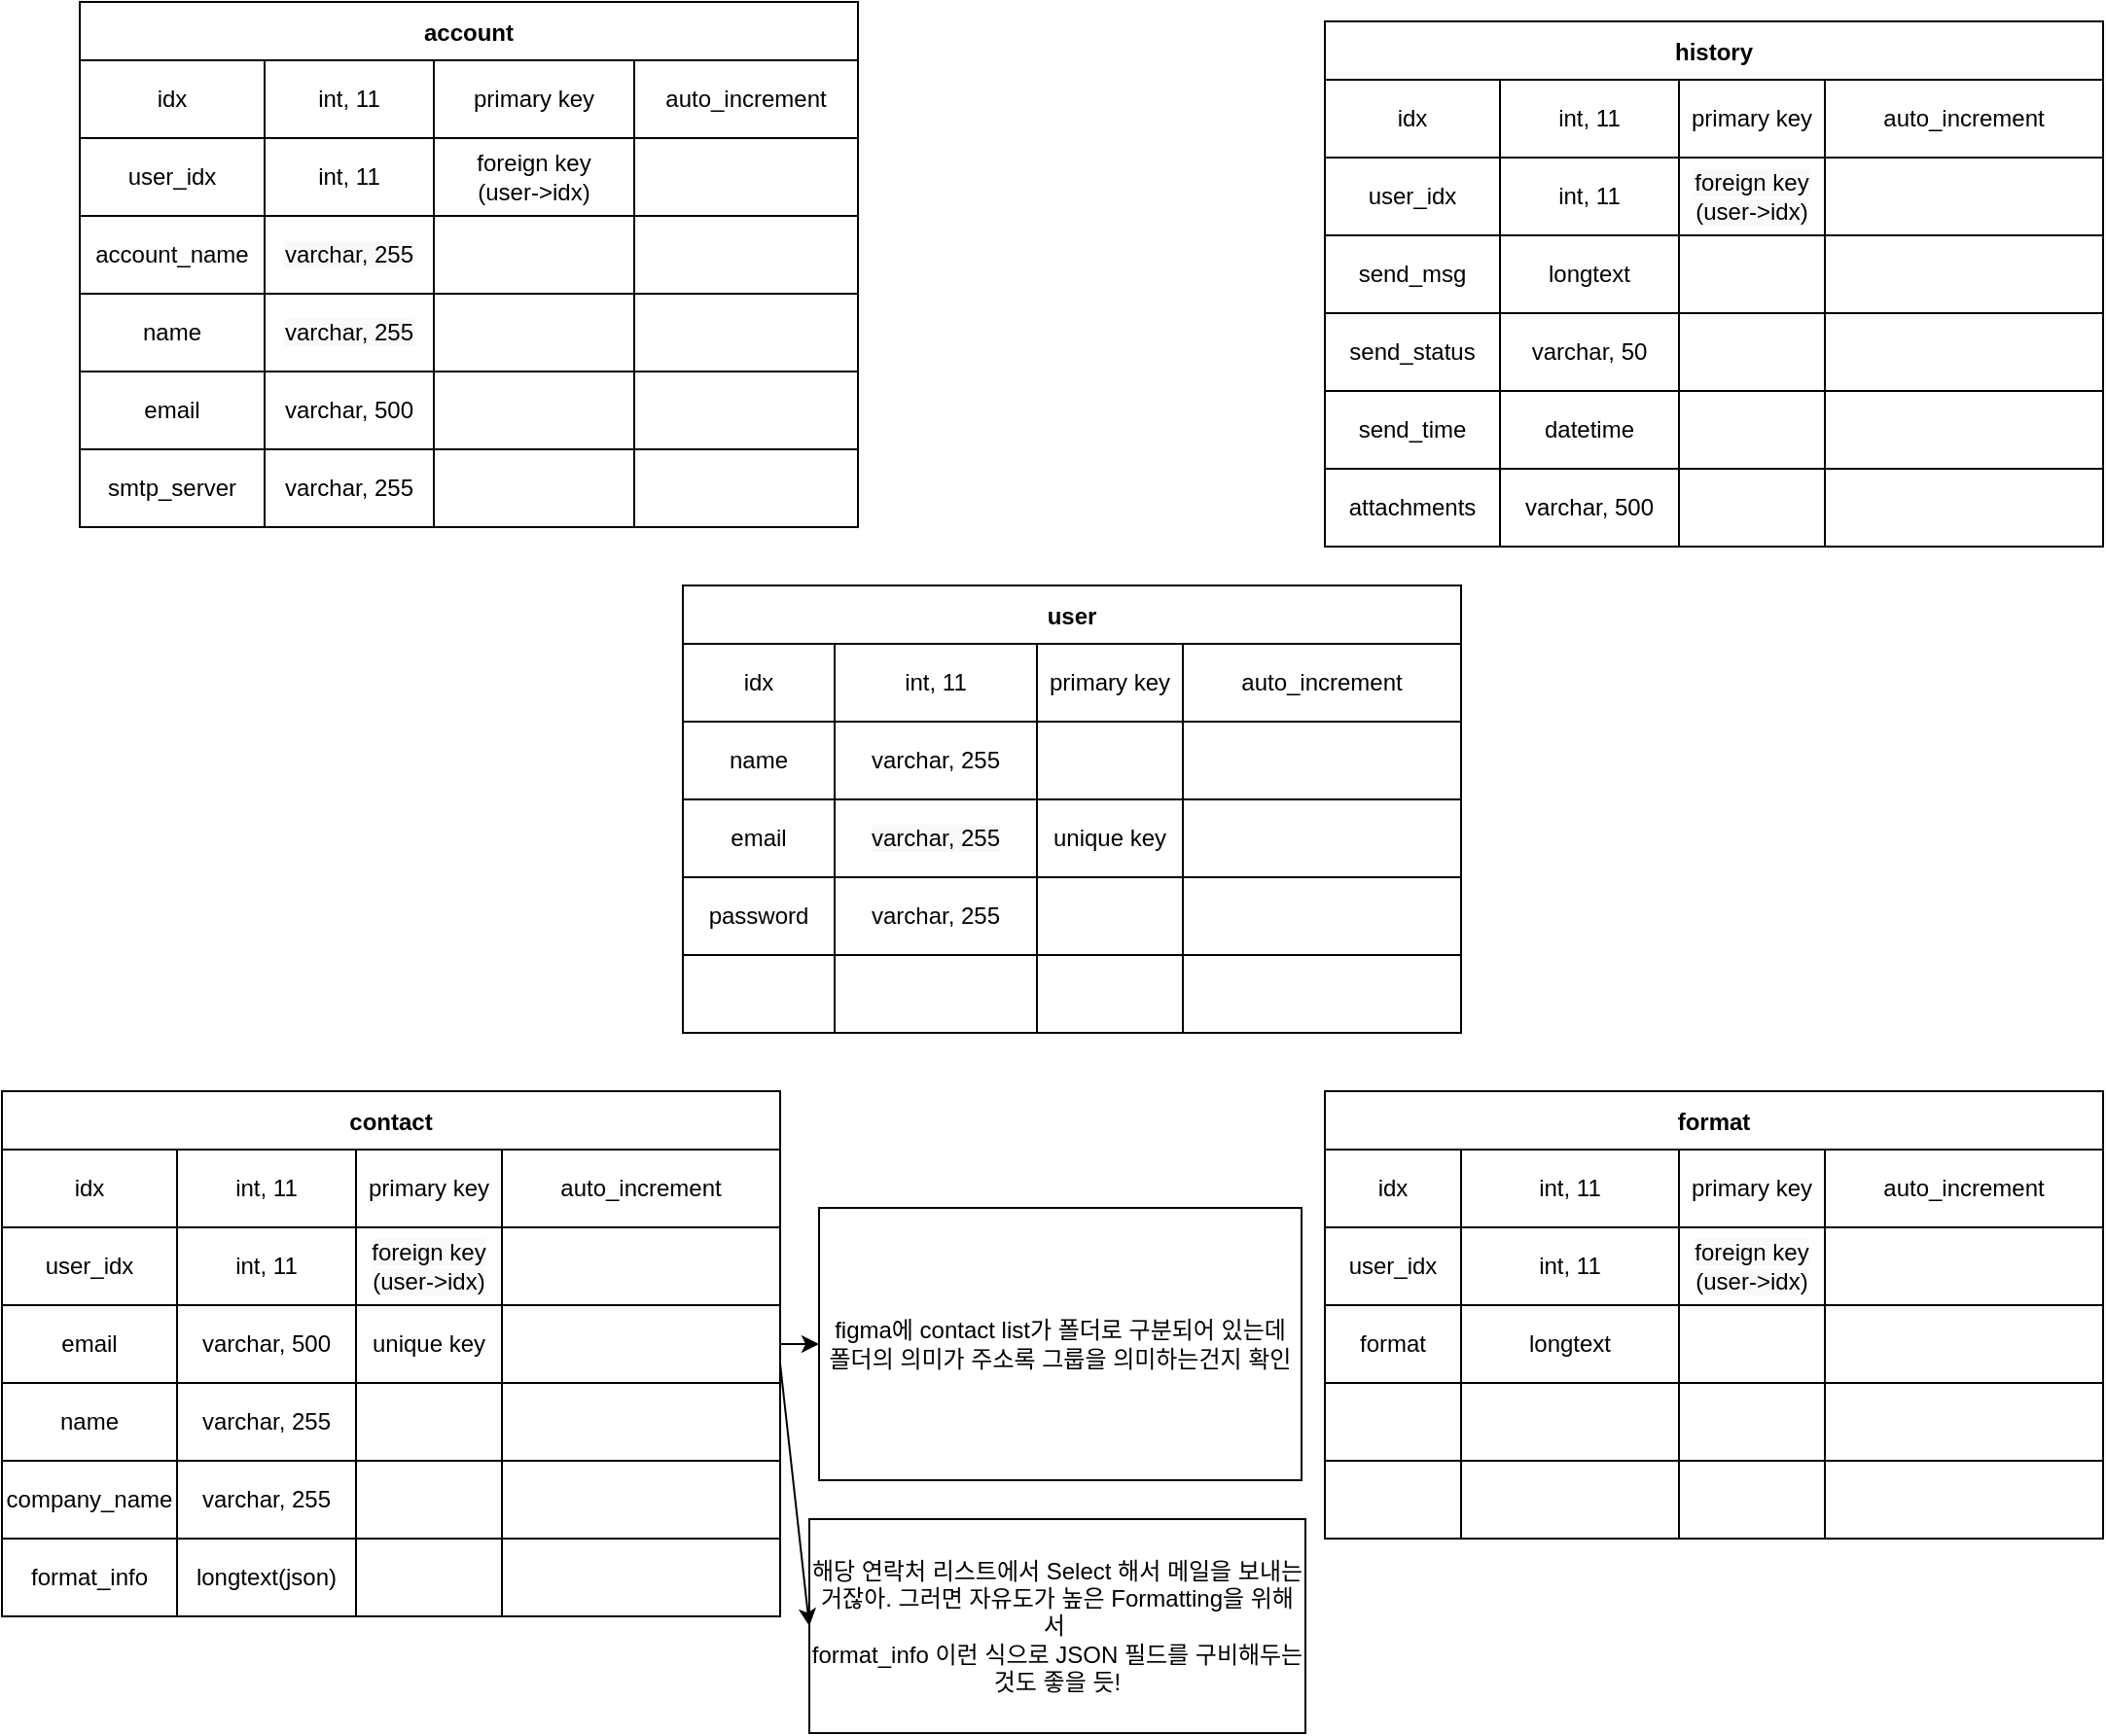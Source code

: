 <mxfile version="16.5.6" type="github">
  <diagram id="C5RBs43oDa-KdzZeNtuy" name="Page-1">
    <mxGraphModel dx="1426" dy="801" grid="1" gridSize="10" guides="1" tooltips="1" connect="1" arrows="1" fold="1" page="1" pageScale="1" pageWidth="1169" pageHeight="827" math="0" shadow="0">
      <root>
        <mxCell id="WIyWlLk6GJQsqaUBKTNV-0" />
        <mxCell id="WIyWlLk6GJQsqaUBKTNV-1" parent="WIyWlLk6GJQsqaUBKTNV-0" />
        <mxCell id="2FO-cbHF64QwQG2iVxsK-18" value="figma에 contact list가 폴더로 구분되어 있는데 &lt;br&gt;폴더의 의미가 주소록 그룹을 의미하는건지 확인" style="rounded=0;whiteSpace=wrap;html=1;" parent="WIyWlLk6GJQsqaUBKTNV-1" vertex="1">
          <mxGeometry x="470" y="630" width="248" height="140" as="geometry" />
        </mxCell>
        <mxCell id="2FO-cbHF64QwQG2iVxsK-30" value="user" style="shape=table;startSize=30;container=1;collapsible=0;childLayout=tableLayout;fontStyle=1;align=center;" parent="WIyWlLk6GJQsqaUBKTNV-1" vertex="1">
          <mxGeometry x="400" y="310" width="400" height="230" as="geometry" />
        </mxCell>
        <mxCell id="2FO-cbHF64QwQG2iVxsK-31" value="" style="shape=tableRow;horizontal=0;startSize=0;swimlaneHead=0;swimlaneBody=0;top=0;left=0;bottom=0;right=0;collapsible=0;dropTarget=0;fillColor=none;points=[[0,0.5],[1,0.5]];portConstraint=eastwest;" parent="2FO-cbHF64QwQG2iVxsK-30" vertex="1">
          <mxGeometry y="30" width="400" height="40" as="geometry" />
        </mxCell>
        <mxCell id="2FO-cbHF64QwQG2iVxsK-32" value="idx" style="shape=partialRectangle;html=1;whiteSpace=wrap;connectable=0;fillColor=none;top=0;left=0;bottom=0;right=0;overflow=hidden;" parent="2FO-cbHF64QwQG2iVxsK-31" vertex="1">
          <mxGeometry width="78" height="40" as="geometry">
            <mxRectangle width="78" height="40" as="alternateBounds" />
          </mxGeometry>
        </mxCell>
        <mxCell id="2FO-cbHF64QwQG2iVxsK-33" value="int, 11" style="shape=partialRectangle;html=1;whiteSpace=wrap;connectable=0;fillColor=none;top=0;left=0;bottom=0;right=0;overflow=hidden;" parent="2FO-cbHF64QwQG2iVxsK-31" vertex="1">
          <mxGeometry x="78" width="104" height="40" as="geometry">
            <mxRectangle width="104" height="40" as="alternateBounds" />
          </mxGeometry>
        </mxCell>
        <mxCell id="2FO-cbHF64QwQG2iVxsK-34" value="primary key" style="shape=partialRectangle;html=1;whiteSpace=wrap;connectable=0;fillColor=none;top=0;left=0;bottom=0;right=0;overflow=hidden;" parent="2FO-cbHF64QwQG2iVxsK-31" vertex="1">
          <mxGeometry x="182" width="75" height="40" as="geometry">
            <mxRectangle width="75" height="40" as="alternateBounds" />
          </mxGeometry>
        </mxCell>
        <mxCell id="2FO-cbHF64QwQG2iVxsK-80" value="auto_increment" style="shape=partialRectangle;html=1;whiteSpace=wrap;connectable=0;fillColor=none;top=0;left=0;bottom=0;right=0;overflow=hidden;" parent="2FO-cbHF64QwQG2iVxsK-31" vertex="1">
          <mxGeometry x="257" width="143" height="40" as="geometry">
            <mxRectangle width="143" height="40" as="alternateBounds" />
          </mxGeometry>
        </mxCell>
        <mxCell id="2FO-cbHF64QwQG2iVxsK-54" value="" style="shape=tableRow;horizontal=0;startSize=0;swimlaneHead=0;swimlaneBody=0;top=0;left=0;bottom=0;right=0;collapsible=0;dropTarget=0;fillColor=none;points=[[0,0.5],[1,0.5]];portConstraint=eastwest;" parent="2FO-cbHF64QwQG2iVxsK-30" vertex="1">
          <mxGeometry y="70" width="400" height="40" as="geometry" />
        </mxCell>
        <mxCell id="2FO-cbHF64QwQG2iVxsK-55" value="name" style="shape=partialRectangle;html=1;whiteSpace=wrap;connectable=0;fillColor=none;top=0;left=0;bottom=0;right=0;overflow=hidden;" parent="2FO-cbHF64QwQG2iVxsK-54" vertex="1">
          <mxGeometry width="78" height="40" as="geometry">
            <mxRectangle width="78" height="40" as="alternateBounds" />
          </mxGeometry>
        </mxCell>
        <mxCell id="2FO-cbHF64QwQG2iVxsK-56" value="varchar, 255" style="shape=partialRectangle;html=1;whiteSpace=wrap;connectable=0;fillColor=none;top=0;left=0;bottom=0;right=0;overflow=hidden;" parent="2FO-cbHF64QwQG2iVxsK-54" vertex="1">
          <mxGeometry x="78" width="104" height="40" as="geometry">
            <mxRectangle width="104" height="40" as="alternateBounds" />
          </mxGeometry>
        </mxCell>
        <mxCell id="2FO-cbHF64QwQG2iVxsK-57" value="" style="shape=partialRectangle;html=1;whiteSpace=wrap;connectable=0;fillColor=none;top=0;left=0;bottom=0;right=0;overflow=hidden;" parent="2FO-cbHF64QwQG2iVxsK-54" vertex="1">
          <mxGeometry x="182" width="75" height="40" as="geometry">
            <mxRectangle width="75" height="40" as="alternateBounds" />
          </mxGeometry>
        </mxCell>
        <mxCell id="2FO-cbHF64QwQG2iVxsK-81" style="shape=partialRectangle;html=1;whiteSpace=wrap;connectable=0;fillColor=none;top=0;left=0;bottom=0;right=0;overflow=hidden;" parent="2FO-cbHF64QwQG2iVxsK-54" vertex="1">
          <mxGeometry x="257" width="143" height="40" as="geometry">
            <mxRectangle width="143" height="40" as="alternateBounds" />
          </mxGeometry>
        </mxCell>
        <mxCell id="2FO-cbHF64QwQG2iVxsK-35" value="" style="shape=tableRow;horizontal=0;startSize=0;swimlaneHead=0;swimlaneBody=0;top=0;left=0;bottom=0;right=0;collapsible=0;dropTarget=0;fillColor=none;points=[[0,0.5],[1,0.5]];portConstraint=eastwest;" parent="2FO-cbHF64QwQG2iVxsK-30" vertex="1">
          <mxGeometry y="110" width="400" height="40" as="geometry" />
        </mxCell>
        <mxCell id="2FO-cbHF64QwQG2iVxsK-36" value="email" style="shape=partialRectangle;html=1;whiteSpace=wrap;connectable=0;fillColor=none;top=0;left=0;bottom=0;right=0;overflow=hidden;" parent="2FO-cbHF64QwQG2iVxsK-35" vertex="1">
          <mxGeometry width="78" height="40" as="geometry">
            <mxRectangle width="78" height="40" as="alternateBounds" />
          </mxGeometry>
        </mxCell>
        <mxCell id="2FO-cbHF64QwQG2iVxsK-37" value="&lt;meta charset=&quot;utf-8&quot;&gt;&lt;span style=&quot;color: rgb(0, 0, 0); font-family: helvetica; font-size: 12px; font-style: normal; font-weight: 400; letter-spacing: normal; text-align: center; text-indent: 0px; text-transform: none; word-spacing: 0px; background-color: rgb(248, 249, 250); display: inline; float: none;&quot;&gt;varchar, 255&lt;/span&gt;" style="shape=partialRectangle;html=1;whiteSpace=wrap;connectable=0;fillColor=none;top=0;left=0;bottom=0;right=0;overflow=hidden;" parent="2FO-cbHF64QwQG2iVxsK-35" vertex="1">
          <mxGeometry x="78" width="104" height="40" as="geometry">
            <mxRectangle width="104" height="40" as="alternateBounds" />
          </mxGeometry>
        </mxCell>
        <mxCell id="2FO-cbHF64QwQG2iVxsK-38" value="&lt;span&gt;unique key&lt;/span&gt;" style="shape=partialRectangle;html=1;whiteSpace=wrap;connectable=0;fillColor=none;top=0;left=0;bottom=0;right=0;overflow=hidden;" parent="2FO-cbHF64QwQG2iVxsK-35" vertex="1">
          <mxGeometry x="182" width="75" height="40" as="geometry">
            <mxRectangle width="75" height="40" as="alternateBounds" />
          </mxGeometry>
        </mxCell>
        <mxCell id="2FO-cbHF64QwQG2iVxsK-82" style="shape=partialRectangle;html=1;whiteSpace=wrap;connectable=0;fillColor=none;top=0;left=0;bottom=0;right=0;overflow=hidden;" parent="2FO-cbHF64QwQG2iVxsK-35" vertex="1">
          <mxGeometry x="257" width="143" height="40" as="geometry">
            <mxRectangle width="143" height="40" as="alternateBounds" />
          </mxGeometry>
        </mxCell>
        <mxCell id="2FO-cbHF64QwQG2iVxsK-39" value="" style="shape=tableRow;horizontal=0;startSize=0;swimlaneHead=0;swimlaneBody=0;top=0;left=0;bottom=0;right=0;collapsible=0;dropTarget=0;fillColor=none;points=[[0,0.5],[1,0.5]];portConstraint=eastwest;" parent="2FO-cbHF64QwQG2iVxsK-30" vertex="1">
          <mxGeometry y="150" width="400" height="40" as="geometry" />
        </mxCell>
        <mxCell id="2FO-cbHF64QwQG2iVxsK-40" value="password" style="shape=partialRectangle;html=1;whiteSpace=wrap;connectable=0;fillColor=none;top=0;left=0;bottom=0;right=0;overflow=hidden;" parent="2FO-cbHF64QwQG2iVxsK-39" vertex="1">
          <mxGeometry width="78" height="40" as="geometry">
            <mxRectangle width="78" height="40" as="alternateBounds" />
          </mxGeometry>
        </mxCell>
        <mxCell id="2FO-cbHF64QwQG2iVxsK-41" value="&lt;span style=&quot;font-family: &amp;#34;helvetica&amp;#34;&quot;&gt;varchar, 255&lt;/span&gt;" style="shape=partialRectangle;html=1;whiteSpace=wrap;connectable=0;fillColor=none;top=0;left=0;bottom=0;right=0;overflow=hidden;" parent="2FO-cbHF64QwQG2iVxsK-39" vertex="1">
          <mxGeometry x="78" width="104" height="40" as="geometry">
            <mxRectangle width="104" height="40" as="alternateBounds" />
          </mxGeometry>
        </mxCell>
        <mxCell id="2FO-cbHF64QwQG2iVxsK-42" value="" style="shape=partialRectangle;html=1;whiteSpace=wrap;connectable=0;fillColor=none;top=0;left=0;bottom=0;right=0;overflow=hidden;" parent="2FO-cbHF64QwQG2iVxsK-39" vertex="1">
          <mxGeometry x="182" width="75" height="40" as="geometry">
            <mxRectangle width="75" height="40" as="alternateBounds" />
          </mxGeometry>
        </mxCell>
        <mxCell id="2FO-cbHF64QwQG2iVxsK-83" style="shape=partialRectangle;html=1;whiteSpace=wrap;connectable=0;fillColor=none;top=0;left=0;bottom=0;right=0;overflow=hidden;" parent="2FO-cbHF64QwQG2iVxsK-39" vertex="1">
          <mxGeometry x="257" width="143" height="40" as="geometry">
            <mxRectangle width="143" height="40" as="alternateBounds" />
          </mxGeometry>
        </mxCell>
        <mxCell id="2FO-cbHF64QwQG2iVxsK-50" value="" style="shape=tableRow;horizontal=0;startSize=0;swimlaneHead=0;swimlaneBody=0;top=0;left=0;bottom=0;right=0;collapsible=0;dropTarget=0;fillColor=none;points=[[0,0.5],[1,0.5]];portConstraint=eastwest;" parent="2FO-cbHF64QwQG2iVxsK-30" vertex="1">
          <mxGeometry y="190" width="400" height="40" as="geometry" />
        </mxCell>
        <mxCell id="2FO-cbHF64QwQG2iVxsK-51" value="" style="shape=partialRectangle;html=1;whiteSpace=wrap;connectable=0;fillColor=none;top=0;left=0;bottom=0;right=0;overflow=hidden;" parent="2FO-cbHF64QwQG2iVxsK-50" vertex="1">
          <mxGeometry width="78" height="40" as="geometry">
            <mxRectangle width="78" height="40" as="alternateBounds" />
          </mxGeometry>
        </mxCell>
        <mxCell id="2FO-cbHF64QwQG2iVxsK-52" value="" style="shape=partialRectangle;html=1;whiteSpace=wrap;connectable=0;fillColor=none;top=0;left=0;bottom=0;right=0;overflow=hidden;" parent="2FO-cbHF64QwQG2iVxsK-50" vertex="1">
          <mxGeometry x="78" width="104" height="40" as="geometry">
            <mxRectangle width="104" height="40" as="alternateBounds" />
          </mxGeometry>
        </mxCell>
        <mxCell id="2FO-cbHF64QwQG2iVxsK-53" value="" style="shape=partialRectangle;html=1;whiteSpace=wrap;connectable=0;fillColor=none;top=0;left=0;bottom=0;right=0;overflow=hidden;" parent="2FO-cbHF64QwQG2iVxsK-50" vertex="1">
          <mxGeometry x="182" width="75" height="40" as="geometry">
            <mxRectangle width="75" height="40" as="alternateBounds" />
          </mxGeometry>
        </mxCell>
        <mxCell id="2FO-cbHF64QwQG2iVxsK-84" style="shape=partialRectangle;html=1;whiteSpace=wrap;connectable=0;fillColor=none;top=0;left=0;bottom=0;right=0;overflow=hidden;" parent="2FO-cbHF64QwQG2iVxsK-50" vertex="1">
          <mxGeometry x="257" width="143" height="40" as="geometry">
            <mxRectangle width="143" height="40" as="alternateBounds" />
          </mxGeometry>
        </mxCell>
        <mxCell id="2FO-cbHF64QwQG2iVxsK-88" value="account" style="shape=table;startSize=30;container=1;collapsible=0;childLayout=tableLayout;fontStyle=1;align=center;" parent="WIyWlLk6GJQsqaUBKTNV-1" vertex="1">
          <mxGeometry x="90" y="10" width="400" height="270" as="geometry" />
        </mxCell>
        <mxCell id="2FO-cbHF64QwQG2iVxsK-89" value="" style="shape=tableRow;horizontal=0;startSize=0;swimlaneHead=0;swimlaneBody=0;top=0;left=0;bottom=0;right=0;collapsible=0;dropTarget=0;fillColor=none;points=[[0,0.5],[1,0.5]];portConstraint=eastwest;" parent="2FO-cbHF64QwQG2iVxsK-88" vertex="1">
          <mxGeometry y="30" width="400" height="40" as="geometry" />
        </mxCell>
        <mxCell id="2FO-cbHF64QwQG2iVxsK-90" value="idx" style="shape=partialRectangle;html=1;whiteSpace=wrap;connectable=0;fillColor=none;top=0;left=0;bottom=0;right=0;overflow=hidden;" parent="2FO-cbHF64QwQG2iVxsK-89" vertex="1">
          <mxGeometry width="95" height="40" as="geometry">
            <mxRectangle width="95" height="40" as="alternateBounds" />
          </mxGeometry>
        </mxCell>
        <mxCell id="2FO-cbHF64QwQG2iVxsK-91" value="int, 11" style="shape=partialRectangle;html=1;whiteSpace=wrap;connectable=0;fillColor=none;top=0;left=0;bottom=0;right=0;overflow=hidden;" parent="2FO-cbHF64QwQG2iVxsK-89" vertex="1">
          <mxGeometry x="95" width="87" height="40" as="geometry">
            <mxRectangle width="87" height="40" as="alternateBounds" />
          </mxGeometry>
        </mxCell>
        <mxCell id="2FO-cbHF64QwQG2iVxsK-92" value="primary key" style="shape=partialRectangle;html=1;whiteSpace=wrap;connectable=0;fillColor=none;top=0;left=0;bottom=0;right=0;overflow=hidden;" parent="2FO-cbHF64QwQG2iVxsK-89" vertex="1">
          <mxGeometry x="182" width="103" height="40" as="geometry">
            <mxRectangle width="103" height="40" as="alternateBounds" />
          </mxGeometry>
        </mxCell>
        <mxCell id="2FO-cbHF64QwQG2iVxsK-93" value="auto_increment" style="shape=partialRectangle;html=1;whiteSpace=wrap;connectable=0;fillColor=none;top=0;left=0;bottom=0;right=0;overflow=hidden;" parent="2FO-cbHF64QwQG2iVxsK-89" vertex="1">
          <mxGeometry x="285" width="115" height="40" as="geometry">
            <mxRectangle width="115" height="40" as="alternateBounds" />
          </mxGeometry>
        </mxCell>
        <mxCell id="2FO-cbHF64QwQG2iVxsK-94" value="" style="shape=tableRow;horizontal=0;startSize=0;swimlaneHead=0;swimlaneBody=0;top=0;left=0;bottom=0;right=0;collapsible=0;dropTarget=0;fillColor=none;points=[[0,0.5],[1,0.5]];portConstraint=eastwest;" parent="2FO-cbHF64QwQG2iVxsK-88" vertex="1">
          <mxGeometry y="70" width="400" height="40" as="geometry" />
        </mxCell>
        <mxCell id="2FO-cbHF64QwQG2iVxsK-95" value="user_idx" style="shape=partialRectangle;html=1;whiteSpace=wrap;connectable=0;fillColor=none;top=0;left=0;bottom=0;right=0;overflow=hidden;" parent="2FO-cbHF64QwQG2iVxsK-94" vertex="1">
          <mxGeometry width="95" height="40" as="geometry">
            <mxRectangle width="95" height="40" as="alternateBounds" />
          </mxGeometry>
        </mxCell>
        <mxCell id="2FO-cbHF64QwQG2iVxsK-96" value="int, 11" style="shape=partialRectangle;html=1;whiteSpace=wrap;connectable=0;fillColor=none;top=0;left=0;bottom=0;right=0;overflow=hidden;" parent="2FO-cbHF64QwQG2iVxsK-94" vertex="1">
          <mxGeometry x="95" width="87" height="40" as="geometry">
            <mxRectangle width="87" height="40" as="alternateBounds" />
          </mxGeometry>
        </mxCell>
        <mxCell id="2FO-cbHF64QwQG2iVxsK-97" value="foreign key&lt;br&gt;(user-&amp;gt;idx)" style="shape=partialRectangle;html=1;whiteSpace=wrap;connectable=0;fillColor=none;top=0;left=0;bottom=0;right=0;overflow=hidden;" parent="2FO-cbHF64QwQG2iVxsK-94" vertex="1">
          <mxGeometry x="182" width="103" height="40" as="geometry">
            <mxRectangle width="103" height="40" as="alternateBounds" />
          </mxGeometry>
        </mxCell>
        <mxCell id="2FO-cbHF64QwQG2iVxsK-98" style="shape=partialRectangle;html=1;whiteSpace=wrap;connectable=0;fillColor=none;top=0;left=0;bottom=0;right=0;overflow=hidden;" parent="2FO-cbHF64QwQG2iVxsK-94" vertex="1">
          <mxGeometry x="285" width="115" height="40" as="geometry">
            <mxRectangle width="115" height="40" as="alternateBounds" />
          </mxGeometry>
        </mxCell>
        <mxCell id="2FO-cbHF64QwQG2iVxsK-99" value="" style="shape=tableRow;horizontal=0;startSize=0;swimlaneHead=0;swimlaneBody=0;top=0;left=0;bottom=0;right=0;collapsible=0;dropTarget=0;fillColor=none;points=[[0,0.5],[1,0.5]];portConstraint=eastwest;" parent="2FO-cbHF64QwQG2iVxsK-88" vertex="1">
          <mxGeometry y="110" width="400" height="40" as="geometry" />
        </mxCell>
        <mxCell id="2FO-cbHF64QwQG2iVxsK-100" value="account_name" style="shape=partialRectangle;html=1;whiteSpace=wrap;connectable=0;fillColor=none;top=0;left=0;bottom=0;right=0;overflow=hidden;" parent="2FO-cbHF64QwQG2iVxsK-99" vertex="1">
          <mxGeometry width="95" height="40" as="geometry">
            <mxRectangle width="95" height="40" as="alternateBounds" />
          </mxGeometry>
        </mxCell>
        <mxCell id="2FO-cbHF64QwQG2iVxsK-101" value="&lt;meta charset=&quot;utf-8&quot;&gt;&lt;span style=&quot;color: rgb(0, 0, 0); font-family: helvetica; font-size: 12px; font-style: normal; font-weight: 400; letter-spacing: normal; text-align: center; text-indent: 0px; text-transform: none; word-spacing: 0px; background-color: rgb(248, 249, 250); display: inline; float: none;&quot;&gt;varchar, 255&lt;/span&gt;" style="shape=partialRectangle;html=1;whiteSpace=wrap;connectable=0;fillColor=none;top=0;left=0;bottom=0;right=0;overflow=hidden;" parent="2FO-cbHF64QwQG2iVxsK-99" vertex="1">
          <mxGeometry x="95" width="87" height="40" as="geometry">
            <mxRectangle width="87" height="40" as="alternateBounds" />
          </mxGeometry>
        </mxCell>
        <mxCell id="2FO-cbHF64QwQG2iVxsK-102" value="" style="shape=partialRectangle;html=1;whiteSpace=wrap;connectable=0;fillColor=none;top=0;left=0;bottom=0;right=0;overflow=hidden;" parent="2FO-cbHF64QwQG2iVxsK-99" vertex="1">
          <mxGeometry x="182" width="103" height="40" as="geometry">
            <mxRectangle width="103" height="40" as="alternateBounds" />
          </mxGeometry>
        </mxCell>
        <mxCell id="2FO-cbHF64QwQG2iVxsK-103" style="shape=partialRectangle;html=1;whiteSpace=wrap;connectable=0;fillColor=none;top=0;left=0;bottom=0;right=0;overflow=hidden;" parent="2FO-cbHF64QwQG2iVxsK-99" vertex="1">
          <mxGeometry x="285" width="115" height="40" as="geometry">
            <mxRectangle width="115" height="40" as="alternateBounds" />
          </mxGeometry>
        </mxCell>
        <mxCell id="2FO-cbHF64QwQG2iVxsK-104" value="" style="shape=tableRow;horizontal=0;startSize=0;swimlaneHead=0;swimlaneBody=0;top=0;left=0;bottom=0;right=0;collapsible=0;dropTarget=0;fillColor=none;points=[[0,0.5],[1,0.5]];portConstraint=eastwest;" parent="2FO-cbHF64QwQG2iVxsK-88" vertex="1">
          <mxGeometry y="150" width="400" height="40" as="geometry" />
        </mxCell>
        <mxCell id="2FO-cbHF64QwQG2iVxsK-105" value="name" style="shape=partialRectangle;html=1;whiteSpace=wrap;connectable=0;fillColor=none;top=0;left=0;bottom=0;right=0;overflow=hidden;" parent="2FO-cbHF64QwQG2iVxsK-104" vertex="1">
          <mxGeometry width="95" height="40" as="geometry">
            <mxRectangle width="95" height="40" as="alternateBounds" />
          </mxGeometry>
        </mxCell>
        <mxCell id="2FO-cbHF64QwQG2iVxsK-106" value="&lt;meta charset=&quot;utf-8&quot;&gt;&lt;span style=&quot;color: rgb(0, 0, 0); font-family: helvetica; font-size: 12px; font-style: normal; font-weight: 400; letter-spacing: normal; text-align: center; text-indent: 0px; text-transform: none; word-spacing: 0px; background-color: rgb(248, 249, 250); display: inline; float: none;&quot;&gt;varchar, 255&lt;/span&gt;" style="shape=partialRectangle;html=1;whiteSpace=wrap;connectable=0;fillColor=none;top=0;left=0;bottom=0;right=0;overflow=hidden;" parent="2FO-cbHF64QwQG2iVxsK-104" vertex="1">
          <mxGeometry x="95" width="87" height="40" as="geometry">
            <mxRectangle width="87" height="40" as="alternateBounds" />
          </mxGeometry>
        </mxCell>
        <mxCell id="2FO-cbHF64QwQG2iVxsK-107" value="" style="shape=partialRectangle;html=1;whiteSpace=wrap;connectable=0;fillColor=none;top=0;left=0;bottom=0;right=0;overflow=hidden;" parent="2FO-cbHF64QwQG2iVxsK-104" vertex="1">
          <mxGeometry x="182" width="103" height="40" as="geometry">
            <mxRectangle width="103" height="40" as="alternateBounds" />
          </mxGeometry>
        </mxCell>
        <mxCell id="2FO-cbHF64QwQG2iVxsK-108" style="shape=partialRectangle;html=1;whiteSpace=wrap;connectable=0;fillColor=none;top=0;left=0;bottom=0;right=0;overflow=hidden;" parent="2FO-cbHF64QwQG2iVxsK-104" vertex="1">
          <mxGeometry x="285" width="115" height="40" as="geometry">
            <mxRectangle width="115" height="40" as="alternateBounds" />
          </mxGeometry>
        </mxCell>
        <mxCell id="2FO-cbHF64QwQG2iVxsK-109" value="" style="shape=tableRow;horizontal=0;startSize=0;swimlaneHead=0;swimlaneBody=0;top=0;left=0;bottom=0;right=0;collapsible=0;dropTarget=0;fillColor=none;points=[[0,0.5],[1,0.5]];portConstraint=eastwest;" parent="2FO-cbHF64QwQG2iVxsK-88" vertex="1">
          <mxGeometry y="190" width="400" height="40" as="geometry" />
        </mxCell>
        <mxCell id="2FO-cbHF64QwQG2iVxsK-110" value="email" style="shape=partialRectangle;html=1;whiteSpace=wrap;connectable=0;fillColor=none;top=0;left=0;bottom=0;right=0;overflow=hidden;" parent="2FO-cbHF64QwQG2iVxsK-109" vertex="1">
          <mxGeometry width="95" height="40" as="geometry">
            <mxRectangle width="95" height="40" as="alternateBounds" />
          </mxGeometry>
        </mxCell>
        <mxCell id="2FO-cbHF64QwQG2iVxsK-111" value="&lt;span style=&quot;font-family: &amp;#34;helvetica&amp;#34;&quot;&gt;varchar, 500&lt;/span&gt;" style="shape=partialRectangle;html=1;whiteSpace=wrap;connectable=0;fillColor=none;top=0;left=0;bottom=0;right=0;overflow=hidden;" parent="2FO-cbHF64QwQG2iVxsK-109" vertex="1">
          <mxGeometry x="95" width="87" height="40" as="geometry">
            <mxRectangle width="87" height="40" as="alternateBounds" />
          </mxGeometry>
        </mxCell>
        <mxCell id="2FO-cbHF64QwQG2iVxsK-112" value="" style="shape=partialRectangle;html=1;whiteSpace=wrap;connectable=0;fillColor=none;top=0;left=0;bottom=0;right=0;overflow=hidden;" parent="2FO-cbHF64QwQG2iVxsK-109" vertex="1">
          <mxGeometry x="182" width="103" height="40" as="geometry">
            <mxRectangle width="103" height="40" as="alternateBounds" />
          </mxGeometry>
        </mxCell>
        <mxCell id="2FO-cbHF64QwQG2iVxsK-113" style="shape=partialRectangle;html=1;whiteSpace=wrap;connectable=0;fillColor=none;top=0;left=0;bottom=0;right=0;overflow=hidden;" parent="2FO-cbHF64QwQG2iVxsK-109" vertex="1">
          <mxGeometry x="285" width="115" height="40" as="geometry">
            <mxRectangle width="115" height="40" as="alternateBounds" />
          </mxGeometry>
        </mxCell>
        <mxCell id="2FO-cbHF64QwQG2iVxsK-115" value="" style="shape=tableRow;horizontal=0;startSize=0;swimlaneHead=0;swimlaneBody=0;top=0;left=0;bottom=0;right=0;collapsible=0;dropTarget=0;fillColor=none;points=[[0,0.5],[1,0.5]];portConstraint=eastwest;" parent="2FO-cbHF64QwQG2iVxsK-88" vertex="1">
          <mxGeometry y="230" width="400" height="40" as="geometry" />
        </mxCell>
        <mxCell id="2FO-cbHF64QwQG2iVxsK-116" value="smtp_server" style="shape=partialRectangle;html=1;whiteSpace=wrap;connectable=0;fillColor=none;top=0;left=0;bottom=0;right=0;overflow=hidden;" parent="2FO-cbHF64QwQG2iVxsK-115" vertex="1">
          <mxGeometry width="95" height="40" as="geometry">
            <mxRectangle width="95" height="40" as="alternateBounds" />
          </mxGeometry>
        </mxCell>
        <mxCell id="2FO-cbHF64QwQG2iVxsK-117" value="&lt;span style=&quot;font-family: &amp;#34;helvetica&amp;#34;&quot;&gt;varchar, 255&lt;/span&gt;" style="shape=partialRectangle;html=1;whiteSpace=wrap;connectable=0;fillColor=none;top=0;left=0;bottom=0;right=0;overflow=hidden;" parent="2FO-cbHF64QwQG2iVxsK-115" vertex="1">
          <mxGeometry x="95" width="87" height="40" as="geometry">
            <mxRectangle width="87" height="40" as="alternateBounds" />
          </mxGeometry>
        </mxCell>
        <mxCell id="2FO-cbHF64QwQG2iVxsK-118" value="" style="shape=partialRectangle;html=1;whiteSpace=wrap;connectable=0;fillColor=none;top=0;left=0;bottom=0;right=0;overflow=hidden;" parent="2FO-cbHF64QwQG2iVxsK-115" vertex="1">
          <mxGeometry x="182" width="103" height="40" as="geometry">
            <mxRectangle width="103" height="40" as="alternateBounds" />
          </mxGeometry>
        </mxCell>
        <mxCell id="2FO-cbHF64QwQG2iVxsK-119" style="shape=partialRectangle;html=1;whiteSpace=wrap;connectable=0;fillColor=none;top=0;left=0;bottom=0;right=0;overflow=hidden;" parent="2FO-cbHF64QwQG2iVxsK-115" vertex="1">
          <mxGeometry x="285" width="115" height="40" as="geometry">
            <mxRectangle width="115" height="40" as="alternateBounds" />
          </mxGeometry>
        </mxCell>
        <mxCell id="2FO-cbHF64QwQG2iVxsK-121" value="format" style="shape=table;startSize=30;container=1;collapsible=0;childLayout=tableLayout;fontStyle=1;align=center;" parent="WIyWlLk6GJQsqaUBKTNV-1" vertex="1">
          <mxGeometry x="730" y="570" width="400" height="230" as="geometry" />
        </mxCell>
        <mxCell id="2FO-cbHF64QwQG2iVxsK-122" value="" style="shape=tableRow;horizontal=0;startSize=0;swimlaneHead=0;swimlaneBody=0;top=0;left=0;bottom=0;right=0;collapsible=0;dropTarget=0;fillColor=none;points=[[0,0.5],[1,0.5]];portConstraint=eastwest;" parent="2FO-cbHF64QwQG2iVxsK-121" vertex="1">
          <mxGeometry y="30" width="400" height="40" as="geometry" />
        </mxCell>
        <mxCell id="2FO-cbHF64QwQG2iVxsK-123" value="idx" style="shape=partialRectangle;html=1;whiteSpace=wrap;connectable=0;fillColor=none;top=0;left=0;bottom=0;right=0;overflow=hidden;" parent="2FO-cbHF64QwQG2iVxsK-122" vertex="1">
          <mxGeometry width="70" height="40" as="geometry">
            <mxRectangle width="70" height="40" as="alternateBounds" />
          </mxGeometry>
        </mxCell>
        <mxCell id="2FO-cbHF64QwQG2iVxsK-124" value="int, 11" style="shape=partialRectangle;html=1;whiteSpace=wrap;connectable=0;fillColor=none;top=0;left=0;bottom=0;right=0;overflow=hidden;" parent="2FO-cbHF64QwQG2iVxsK-122" vertex="1">
          <mxGeometry x="70" width="112" height="40" as="geometry">
            <mxRectangle width="112" height="40" as="alternateBounds" />
          </mxGeometry>
        </mxCell>
        <mxCell id="2FO-cbHF64QwQG2iVxsK-125" value="primary key" style="shape=partialRectangle;html=1;whiteSpace=wrap;connectable=0;fillColor=none;top=0;left=0;bottom=0;right=0;overflow=hidden;" parent="2FO-cbHF64QwQG2iVxsK-122" vertex="1">
          <mxGeometry x="182" width="75" height="40" as="geometry">
            <mxRectangle width="75" height="40" as="alternateBounds" />
          </mxGeometry>
        </mxCell>
        <mxCell id="2FO-cbHF64QwQG2iVxsK-126" value="auto_increment" style="shape=partialRectangle;html=1;whiteSpace=wrap;connectable=0;fillColor=none;top=0;left=0;bottom=0;right=0;overflow=hidden;" parent="2FO-cbHF64QwQG2iVxsK-122" vertex="1">
          <mxGeometry x="257" width="143" height="40" as="geometry">
            <mxRectangle width="143" height="40" as="alternateBounds" />
          </mxGeometry>
        </mxCell>
        <mxCell id="2FO-cbHF64QwQG2iVxsK-127" value="" style="shape=tableRow;horizontal=0;startSize=0;swimlaneHead=0;swimlaneBody=0;top=0;left=0;bottom=0;right=0;collapsible=0;dropTarget=0;fillColor=none;points=[[0,0.5],[1,0.5]];portConstraint=eastwest;" parent="2FO-cbHF64QwQG2iVxsK-121" vertex="1">
          <mxGeometry y="70" width="400" height="40" as="geometry" />
        </mxCell>
        <mxCell id="2FO-cbHF64QwQG2iVxsK-128" value="user_idx" style="shape=partialRectangle;html=1;whiteSpace=wrap;connectable=0;fillColor=none;top=0;left=0;bottom=0;right=0;overflow=hidden;" parent="2FO-cbHF64QwQG2iVxsK-127" vertex="1">
          <mxGeometry width="70" height="40" as="geometry">
            <mxRectangle width="70" height="40" as="alternateBounds" />
          </mxGeometry>
        </mxCell>
        <mxCell id="2FO-cbHF64QwQG2iVxsK-129" value="int, 11" style="shape=partialRectangle;html=1;whiteSpace=wrap;connectable=0;fillColor=none;top=0;left=0;bottom=0;right=0;overflow=hidden;" parent="2FO-cbHF64QwQG2iVxsK-127" vertex="1">
          <mxGeometry x="70" width="112" height="40" as="geometry">
            <mxRectangle width="112" height="40" as="alternateBounds" />
          </mxGeometry>
        </mxCell>
        <mxCell id="2FO-cbHF64QwQG2iVxsK-130" value="&lt;meta charset=&quot;utf-8&quot;&gt;&lt;span style=&quot;color: rgb(0, 0, 0); font-family: helvetica; font-size: 12px; font-style: normal; font-weight: 400; letter-spacing: normal; text-align: center; text-indent: 0px; text-transform: none; word-spacing: 0px; background-color: rgb(248, 249, 250); display: inline; float: none;&quot;&gt;foreign key&lt;/span&gt;&lt;br style=&quot;color: rgb(0, 0, 0); font-family: helvetica; font-size: 12px; font-style: normal; font-weight: 400; letter-spacing: normal; text-align: center; text-indent: 0px; text-transform: none; word-spacing: 0px; background-color: rgb(248, 249, 250);&quot;&gt;&lt;span style=&quot;color: rgb(0, 0, 0); font-family: helvetica; font-size: 12px; font-style: normal; font-weight: 400; letter-spacing: normal; text-align: center; text-indent: 0px; text-transform: none; word-spacing: 0px; background-color: rgb(248, 249, 250); display: inline; float: none;&quot;&gt;(user-&amp;gt;idx)&lt;/span&gt;" style="shape=partialRectangle;html=1;whiteSpace=wrap;connectable=0;fillColor=none;top=0;left=0;bottom=0;right=0;overflow=hidden;" parent="2FO-cbHF64QwQG2iVxsK-127" vertex="1">
          <mxGeometry x="182" width="75" height="40" as="geometry">
            <mxRectangle width="75" height="40" as="alternateBounds" />
          </mxGeometry>
        </mxCell>
        <mxCell id="2FO-cbHF64QwQG2iVxsK-131" style="shape=partialRectangle;html=1;whiteSpace=wrap;connectable=0;fillColor=none;top=0;left=0;bottom=0;right=0;overflow=hidden;" parent="2FO-cbHF64QwQG2iVxsK-127" vertex="1">
          <mxGeometry x="257" width="143" height="40" as="geometry">
            <mxRectangle width="143" height="40" as="alternateBounds" />
          </mxGeometry>
        </mxCell>
        <mxCell id="2FO-cbHF64QwQG2iVxsK-132" value="" style="shape=tableRow;horizontal=0;startSize=0;swimlaneHead=0;swimlaneBody=0;top=0;left=0;bottom=0;right=0;collapsible=0;dropTarget=0;fillColor=none;points=[[0,0.5],[1,0.5]];portConstraint=eastwest;" parent="2FO-cbHF64QwQG2iVxsK-121" vertex="1">
          <mxGeometry y="110" width="400" height="40" as="geometry" />
        </mxCell>
        <mxCell id="2FO-cbHF64QwQG2iVxsK-133" value="format" style="shape=partialRectangle;html=1;whiteSpace=wrap;connectable=0;fillColor=none;top=0;left=0;bottom=0;right=0;overflow=hidden;" parent="2FO-cbHF64QwQG2iVxsK-132" vertex="1">
          <mxGeometry width="70" height="40" as="geometry">
            <mxRectangle width="70" height="40" as="alternateBounds" />
          </mxGeometry>
        </mxCell>
        <mxCell id="2FO-cbHF64QwQG2iVxsK-134" value="longtext" style="shape=partialRectangle;html=1;whiteSpace=wrap;connectable=0;fillColor=none;top=0;left=0;bottom=0;right=0;overflow=hidden;" parent="2FO-cbHF64QwQG2iVxsK-132" vertex="1">
          <mxGeometry x="70" width="112" height="40" as="geometry">
            <mxRectangle width="112" height="40" as="alternateBounds" />
          </mxGeometry>
        </mxCell>
        <mxCell id="2FO-cbHF64QwQG2iVxsK-135" value="" style="shape=partialRectangle;html=1;whiteSpace=wrap;connectable=0;fillColor=none;top=0;left=0;bottom=0;right=0;overflow=hidden;" parent="2FO-cbHF64QwQG2iVxsK-132" vertex="1">
          <mxGeometry x="182" width="75" height="40" as="geometry">
            <mxRectangle width="75" height="40" as="alternateBounds" />
          </mxGeometry>
        </mxCell>
        <mxCell id="2FO-cbHF64QwQG2iVxsK-136" style="shape=partialRectangle;html=1;whiteSpace=wrap;connectable=0;fillColor=none;top=0;left=0;bottom=0;right=0;overflow=hidden;" parent="2FO-cbHF64QwQG2iVxsK-132" vertex="1">
          <mxGeometry x="257" width="143" height="40" as="geometry">
            <mxRectangle width="143" height="40" as="alternateBounds" />
          </mxGeometry>
        </mxCell>
        <mxCell id="2FO-cbHF64QwQG2iVxsK-137" value="" style="shape=tableRow;horizontal=0;startSize=0;swimlaneHead=0;swimlaneBody=0;top=0;left=0;bottom=0;right=0;collapsible=0;dropTarget=0;fillColor=none;points=[[0,0.5],[1,0.5]];portConstraint=eastwest;" parent="2FO-cbHF64QwQG2iVxsK-121" vertex="1">
          <mxGeometry y="150" width="400" height="40" as="geometry" />
        </mxCell>
        <mxCell id="2FO-cbHF64QwQG2iVxsK-138" value="" style="shape=partialRectangle;html=1;whiteSpace=wrap;connectable=0;fillColor=none;top=0;left=0;bottom=0;right=0;overflow=hidden;" parent="2FO-cbHF64QwQG2iVxsK-137" vertex="1">
          <mxGeometry width="70" height="40" as="geometry">
            <mxRectangle width="70" height="40" as="alternateBounds" />
          </mxGeometry>
        </mxCell>
        <mxCell id="2FO-cbHF64QwQG2iVxsK-139" value="" style="shape=partialRectangle;html=1;whiteSpace=wrap;connectable=0;fillColor=none;top=0;left=0;bottom=0;right=0;overflow=hidden;" parent="2FO-cbHF64QwQG2iVxsK-137" vertex="1">
          <mxGeometry x="70" width="112" height="40" as="geometry">
            <mxRectangle width="112" height="40" as="alternateBounds" />
          </mxGeometry>
        </mxCell>
        <mxCell id="2FO-cbHF64QwQG2iVxsK-140" value="" style="shape=partialRectangle;html=1;whiteSpace=wrap;connectable=0;fillColor=none;top=0;left=0;bottom=0;right=0;overflow=hidden;" parent="2FO-cbHF64QwQG2iVxsK-137" vertex="1">
          <mxGeometry x="182" width="75" height="40" as="geometry">
            <mxRectangle width="75" height="40" as="alternateBounds" />
          </mxGeometry>
        </mxCell>
        <mxCell id="2FO-cbHF64QwQG2iVxsK-141" style="shape=partialRectangle;html=1;whiteSpace=wrap;connectable=0;fillColor=none;top=0;left=0;bottom=0;right=0;overflow=hidden;" parent="2FO-cbHF64QwQG2iVxsK-137" vertex="1">
          <mxGeometry x="257" width="143" height="40" as="geometry">
            <mxRectangle width="143" height="40" as="alternateBounds" />
          </mxGeometry>
        </mxCell>
        <mxCell id="2FO-cbHF64QwQG2iVxsK-142" value="" style="shape=tableRow;horizontal=0;startSize=0;swimlaneHead=0;swimlaneBody=0;top=0;left=0;bottom=0;right=0;collapsible=0;dropTarget=0;fillColor=none;points=[[0,0.5],[1,0.5]];portConstraint=eastwest;" parent="2FO-cbHF64QwQG2iVxsK-121" vertex="1">
          <mxGeometry y="190" width="400" height="40" as="geometry" />
        </mxCell>
        <mxCell id="2FO-cbHF64QwQG2iVxsK-143" value="" style="shape=partialRectangle;html=1;whiteSpace=wrap;connectable=0;fillColor=none;top=0;left=0;bottom=0;right=0;overflow=hidden;" parent="2FO-cbHF64QwQG2iVxsK-142" vertex="1">
          <mxGeometry width="70" height="40" as="geometry">
            <mxRectangle width="70" height="40" as="alternateBounds" />
          </mxGeometry>
        </mxCell>
        <mxCell id="2FO-cbHF64QwQG2iVxsK-144" value="" style="shape=partialRectangle;html=1;whiteSpace=wrap;connectable=0;fillColor=none;top=0;left=0;bottom=0;right=0;overflow=hidden;" parent="2FO-cbHF64QwQG2iVxsK-142" vertex="1">
          <mxGeometry x="70" width="112" height="40" as="geometry">
            <mxRectangle width="112" height="40" as="alternateBounds" />
          </mxGeometry>
        </mxCell>
        <mxCell id="2FO-cbHF64QwQG2iVxsK-145" value="" style="shape=partialRectangle;html=1;whiteSpace=wrap;connectable=0;fillColor=none;top=0;left=0;bottom=0;right=0;overflow=hidden;" parent="2FO-cbHF64QwQG2iVxsK-142" vertex="1">
          <mxGeometry x="182" width="75" height="40" as="geometry">
            <mxRectangle width="75" height="40" as="alternateBounds" />
          </mxGeometry>
        </mxCell>
        <mxCell id="2FO-cbHF64QwQG2iVxsK-146" style="shape=partialRectangle;html=1;whiteSpace=wrap;connectable=0;fillColor=none;top=0;left=0;bottom=0;right=0;overflow=hidden;" parent="2FO-cbHF64QwQG2iVxsK-142" vertex="1">
          <mxGeometry x="257" width="143" height="40" as="geometry">
            <mxRectangle width="143" height="40" as="alternateBounds" />
          </mxGeometry>
        </mxCell>
        <mxCell id="2FO-cbHF64QwQG2iVxsK-151" value="history" style="shape=table;startSize=30;container=1;collapsible=0;childLayout=tableLayout;fontStyle=1;align=center;strokeWidth=1;fixedRows=0;" parent="WIyWlLk6GJQsqaUBKTNV-1" vertex="1">
          <mxGeometry x="730" y="20" width="400" height="270" as="geometry" />
        </mxCell>
        <mxCell id="2FO-cbHF64QwQG2iVxsK-152" value="" style="shape=tableRow;horizontal=0;startSize=0;swimlaneHead=0;swimlaneBody=0;top=0;left=0;bottom=0;right=0;collapsible=0;dropTarget=0;fillColor=none;points=[[0,0.5],[1,0.5]];portConstraint=eastwest;" parent="2FO-cbHF64QwQG2iVxsK-151" vertex="1">
          <mxGeometry y="30" width="400" height="40" as="geometry" />
        </mxCell>
        <mxCell id="2FO-cbHF64QwQG2iVxsK-153" value="idx" style="shape=partialRectangle;html=1;whiteSpace=wrap;connectable=0;fillColor=none;top=0;left=0;bottom=0;right=0;overflow=hidden;" parent="2FO-cbHF64QwQG2iVxsK-152" vertex="1">
          <mxGeometry width="90" height="40" as="geometry">
            <mxRectangle width="90" height="40" as="alternateBounds" />
          </mxGeometry>
        </mxCell>
        <mxCell id="2FO-cbHF64QwQG2iVxsK-154" value="int, 11" style="shape=partialRectangle;html=1;whiteSpace=wrap;connectable=0;fillColor=none;top=0;left=0;bottom=0;right=0;overflow=hidden;" parent="2FO-cbHF64QwQG2iVxsK-152" vertex="1">
          <mxGeometry x="90" width="92" height="40" as="geometry">
            <mxRectangle width="92" height="40" as="alternateBounds" />
          </mxGeometry>
        </mxCell>
        <mxCell id="2FO-cbHF64QwQG2iVxsK-155" value="primary key" style="shape=partialRectangle;html=1;whiteSpace=wrap;connectable=0;fillColor=none;top=0;left=0;bottom=0;right=0;overflow=hidden;" parent="2FO-cbHF64QwQG2iVxsK-152" vertex="1">
          <mxGeometry x="182" width="75" height="40" as="geometry">
            <mxRectangle width="75" height="40" as="alternateBounds" />
          </mxGeometry>
        </mxCell>
        <mxCell id="2FO-cbHF64QwQG2iVxsK-156" value="auto_increment" style="shape=partialRectangle;html=1;whiteSpace=wrap;connectable=0;fillColor=none;top=0;left=0;bottom=0;right=0;overflow=hidden;" parent="2FO-cbHF64QwQG2iVxsK-152" vertex="1">
          <mxGeometry x="257" width="143" height="40" as="geometry">
            <mxRectangle width="143" height="40" as="alternateBounds" />
          </mxGeometry>
        </mxCell>
        <mxCell id="2FO-cbHF64QwQG2iVxsK-157" value="" style="shape=tableRow;horizontal=0;startSize=0;swimlaneHead=0;swimlaneBody=0;top=0;left=0;bottom=0;right=0;collapsible=0;dropTarget=0;fillColor=none;points=[[0,0.5],[1,0.5]];portConstraint=eastwest;" parent="2FO-cbHF64QwQG2iVxsK-151" vertex="1">
          <mxGeometry y="70" width="400" height="40" as="geometry" />
        </mxCell>
        <mxCell id="2FO-cbHF64QwQG2iVxsK-158" value="user_idx" style="shape=partialRectangle;html=1;whiteSpace=wrap;connectable=0;fillColor=none;top=0;left=0;bottom=0;right=0;overflow=hidden;" parent="2FO-cbHF64QwQG2iVxsK-157" vertex="1">
          <mxGeometry width="90" height="40" as="geometry">
            <mxRectangle width="90" height="40" as="alternateBounds" />
          </mxGeometry>
        </mxCell>
        <mxCell id="2FO-cbHF64QwQG2iVxsK-159" value="int, 11" style="shape=partialRectangle;html=1;whiteSpace=wrap;connectable=0;fillColor=none;top=0;left=0;bottom=0;right=0;overflow=hidden;" parent="2FO-cbHF64QwQG2iVxsK-157" vertex="1">
          <mxGeometry x="90" width="92" height="40" as="geometry">
            <mxRectangle width="92" height="40" as="alternateBounds" />
          </mxGeometry>
        </mxCell>
        <mxCell id="2FO-cbHF64QwQG2iVxsK-160" value="&lt;meta charset=&quot;utf-8&quot;&gt;&lt;span style=&quot;color: rgb(0, 0, 0); font-family: helvetica; font-size: 12px; font-style: normal; font-weight: 400; letter-spacing: normal; text-align: center; text-indent: 0px; text-transform: none; word-spacing: 0px; background-color: rgb(248, 249, 250); display: inline; float: none;&quot;&gt;foreign key&lt;/span&gt;&lt;br style=&quot;color: rgb(0, 0, 0); font-family: helvetica; font-size: 12px; font-style: normal; font-weight: 400; letter-spacing: normal; text-align: center; text-indent: 0px; text-transform: none; word-spacing: 0px; background-color: rgb(248, 249, 250);&quot;&gt;&lt;span style=&quot;color: rgb(0, 0, 0); font-family: helvetica; font-size: 12px; font-style: normal; font-weight: 400; letter-spacing: normal; text-align: center; text-indent: 0px; text-transform: none; word-spacing: 0px; background-color: rgb(248, 249, 250); display: inline; float: none;&quot;&gt;(user-&amp;gt;idx)&lt;/span&gt;" style="shape=partialRectangle;html=1;whiteSpace=wrap;connectable=0;fillColor=none;top=0;left=0;bottom=0;right=0;overflow=hidden;" parent="2FO-cbHF64QwQG2iVxsK-157" vertex="1">
          <mxGeometry x="182" width="75" height="40" as="geometry">
            <mxRectangle width="75" height="40" as="alternateBounds" />
          </mxGeometry>
        </mxCell>
        <mxCell id="2FO-cbHF64QwQG2iVxsK-161" style="shape=partialRectangle;html=1;whiteSpace=wrap;connectable=0;fillColor=none;top=0;left=0;bottom=0;right=0;overflow=hidden;" parent="2FO-cbHF64QwQG2iVxsK-157" vertex="1">
          <mxGeometry x="257" width="143" height="40" as="geometry">
            <mxRectangle width="143" height="40" as="alternateBounds" />
          </mxGeometry>
        </mxCell>
        <mxCell id="2FO-cbHF64QwQG2iVxsK-162" value="" style="shape=tableRow;horizontal=0;startSize=0;swimlaneHead=0;swimlaneBody=0;top=0;left=0;bottom=0;right=0;collapsible=0;dropTarget=0;fillColor=none;points=[[0,0.5],[1,0.5]];portConstraint=eastwest;" parent="2FO-cbHF64QwQG2iVxsK-151" vertex="1">
          <mxGeometry y="110" width="400" height="40" as="geometry" />
        </mxCell>
        <mxCell id="2FO-cbHF64QwQG2iVxsK-163" value="send_msg" style="shape=partialRectangle;html=1;whiteSpace=wrap;connectable=0;fillColor=none;top=0;left=0;bottom=0;right=0;overflow=hidden;" parent="2FO-cbHF64QwQG2iVxsK-162" vertex="1">
          <mxGeometry width="90" height="40" as="geometry">
            <mxRectangle width="90" height="40" as="alternateBounds" />
          </mxGeometry>
        </mxCell>
        <mxCell id="2FO-cbHF64QwQG2iVxsK-164" value="longtext" style="shape=partialRectangle;html=1;whiteSpace=wrap;connectable=0;fillColor=none;top=0;left=0;bottom=0;right=0;overflow=hidden;" parent="2FO-cbHF64QwQG2iVxsK-162" vertex="1">
          <mxGeometry x="90" width="92" height="40" as="geometry">
            <mxRectangle width="92" height="40" as="alternateBounds" />
          </mxGeometry>
        </mxCell>
        <mxCell id="2FO-cbHF64QwQG2iVxsK-165" value="" style="shape=partialRectangle;html=1;whiteSpace=wrap;connectable=0;fillColor=none;top=0;left=0;bottom=0;right=0;overflow=hidden;" parent="2FO-cbHF64QwQG2iVxsK-162" vertex="1">
          <mxGeometry x="182" width="75" height="40" as="geometry">
            <mxRectangle width="75" height="40" as="alternateBounds" />
          </mxGeometry>
        </mxCell>
        <mxCell id="2FO-cbHF64QwQG2iVxsK-166" style="shape=partialRectangle;html=1;whiteSpace=wrap;connectable=0;fillColor=none;top=0;left=0;bottom=0;right=0;overflow=hidden;" parent="2FO-cbHF64QwQG2iVxsK-162" vertex="1">
          <mxGeometry x="257" width="143" height="40" as="geometry">
            <mxRectangle width="143" height="40" as="alternateBounds" />
          </mxGeometry>
        </mxCell>
        <mxCell id="2FO-cbHF64QwQG2iVxsK-167" value="" style="shape=tableRow;horizontal=0;startSize=0;swimlaneHead=0;swimlaneBody=0;top=0;left=0;bottom=0;right=0;collapsible=0;dropTarget=0;fillColor=none;points=[[0,0.5],[1,0.5]];portConstraint=eastwest;" parent="2FO-cbHF64QwQG2iVxsK-151" vertex="1">
          <mxGeometry y="150" width="400" height="40" as="geometry" />
        </mxCell>
        <mxCell id="2FO-cbHF64QwQG2iVxsK-168" value="send_status" style="shape=partialRectangle;html=1;whiteSpace=wrap;connectable=0;fillColor=none;top=0;left=0;bottom=0;right=0;overflow=hidden;" parent="2FO-cbHF64QwQG2iVxsK-167" vertex="1">
          <mxGeometry width="90" height="40" as="geometry">
            <mxRectangle width="90" height="40" as="alternateBounds" />
          </mxGeometry>
        </mxCell>
        <mxCell id="2FO-cbHF64QwQG2iVxsK-169" value="varchar, 50" style="shape=partialRectangle;html=1;whiteSpace=wrap;connectable=0;fillColor=none;top=0;left=0;bottom=0;right=0;overflow=hidden;" parent="2FO-cbHF64QwQG2iVxsK-167" vertex="1">
          <mxGeometry x="90" width="92" height="40" as="geometry">
            <mxRectangle width="92" height="40" as="alternateBounds" />
          </mxGeometry>
        </mxCell>
        <mxCell id="2FO-cbHF64QwQG2iVxsK-170" value="" style="shape=partialRectangle;html=1;whiteSpace=wrap;connectable=0;fillColor=none;top=0;left=0;bottom=0;right=0;overflow=hidden;" parent="2FO-cbHF64QwQG2iVxsK-167" vertex="1">
          <mxGeometry x="182" width="75" height="40" as="geometry">
            <mxRectangle width="75" height="40" as="alternateBounds" />
          </mxGeometry>
        </mxCell>
        <mxCell id="2FO-cbHF64QwQG2iVxsK-171" style="shape=partialRectangle;html=1;whiteSpace=wrap;connectable=0;fillColor=none;top=0;left=0;bottom=0;right=0;overflow=hidden;" parent="2FO-cbHF64QwQG2iVxsK-167" vertex="1">
          <mxGeometry x="257" width="143" height="40" as="geometry">
            <mxRectangle width="143" height="40" as="alternateBounds" />
          </mxGeometry>
        </mxCell>
        <mxCell id="hc7lA_5TjzKLMeIjd_4Y-0" value="" style="shape=tableRow;horizontal=0;startSize=0;swimlaneHead=0;swimlaneBody=0;top=0;left=0;bottom=0;right=0;collapsible=0;dropTarget=0;fillColor=none;points=[[0,0.5],[1,0.5]];portConstraint=eastwest;" vertex="1" parent="2FO-cbHF64QwQG2iVxsK-151">
          <mxGeometry y="190" width="400" height="40" as="geometry" />
        </mxCell>
        <mxCell id="hc7lA_5TjzKLMeIjd_4Y-1" value="send_time" style="shape=partialRectangle;html=1;whiteSpace=wrap;connectable=0;fillColor=none;top=0;left=0;bottom=0;right=0;overflow=hidden;" vertex="1" parent="hc7lA_5TjzKLMeIjd_4Y-0">
          <mxGeometry width="90" height="40" as="geometry">
            <mxRectangle width="90" height="40" as="alternateBounds" />
          </mxGeometry>
        </mxCell>
        <mxCell id="hc7lA_5TjzKLMeIjd_4Y-2" value="datetime" style="shape=partialRectangle;html=1;whiteSpace=wrap;connectable=0;fillColor=none;top=0;left=0;bottom=0;right=0;overflow=hidden;" vertex="1" parent="hc7lA_5TjzKLMeIjd_4Y-0">
          <mxGeometry x="90" width="92" height="40" as="geometry">
            <mxRectangle width="92" height="40" as="alternateBounds" />
          </mxGeometry>
        </mxCell>
        <mxCell id="hc7lA_5TjzKLMeIjd_4Y-3" value="" style="shape=partialRectangle;html=1;whiteSpace=wrap;connectable=0;fillColor=none;top=0;left=0;bottom=0;right=0;overflow=hidden;" vertex="1" parent="hc7lA_5TjzKLMeIjd_4Y-0">
          <mxGeometry x="182" width="75" height="40" as="geometry">
            <mxRectangle width="75" height="40" as="alternateBounds" />
          </mxGeometry>
        </mxCell>
        <mxCell id="hc7lA_5TjzKLMeIjd_4Y-4" style="shape=partialRectangle;html=1;whiteSpace=wrap;connectable=0;fillColor=none;top=0;left=0;bottom=0;right=0;overflow=hidden;" vertex="1" parent="hc7lA_5TjzKLMeIjd_4Y-0">
          <mxGeometry x="257" width="143" height="40" as="geometry">
            <mxRectangle width="143" height="40" as="alternateBounds" />
          </mxGeometry>
        </mxCell>
        <mxCell id="2FO-cbHF64QwQG2iVxsK-172" value="" style="shape=tableRow;horizontal=0;startSize=0;swimlaneHead=0;swimlaneBody=0;top=0;left=0;bottom=0;right=0;collapsible=0;dropTarget=0;fillColor=none;points=[[0,0.5],[1,0.5]];portConstraint=eastwest;" parent="2FO-cbHF64QwQG2iVxsK-151" vertex="1">
          <mxGeometry y="230" width="400" height="40" as="geometry" />
        </mxCell>
        <mxCell id="2FO-cbHF64QwQG2iVxsK-173" value="attachments" style="shape=partialRectangle;html=1;whiteSpace=wrap;connectable=0;fillColor=none;top=0;left=0;bottom=0;right=0;overflow=hidden;" parent="2FO-cbHF64QwQG2iVxsK-172" vertex="1">
          <mxGeometry width="90" height="40" as="geometry">
            <mxRectangle width="90" height="40" as="alternateBounds" />
          </mxGeometry>
        </mxCell>
        <mxCell id="2FO-cbHF64QwQG2iVxsK-174" value="varchar, 500" style="shape=partialRectangle;html=1;whiteSpace=wrap;connectable=0;fillColor=none;top=0;left=0;bottom=0;right=0;overflow=hidden;" parent="2FO-cbHF64QwQG2iVxsK-172" vertex="1">
          <mxGeometry x="90" width="92" height="40" as="geometry">
            <mxRectangle width="92" height="40" as="alternateBounds" />
          </mxGeometry>
        </mxCell>
        <mxCell id="2FO-cbHF64QwQG2iVxsK-175" value="" style="shape=partialRectangle;html=1;whiteSpace=wrap;connectable=0;fillColor=none;top=0;left=0;bottom=0;right=0;overflow=hidden;" parent="2FO-cbHF64QwQG2iVxsK-172" vertex="1">
          <mxGeometry x="182" width="75" height="40" as="geometry">
            <mxRectangle width="75" height="40" as="alternateBounds" />
          </mxGeometry>
        </mxCell>
        <mxCell id="2FO-cbHF64QwQG2iVxsK-176" style="shape=partialRectangle;html=1;whiteSpace=wrap;connectable=0;fillColor=none;top=0;left=0;bottom=0;right=0;overflow=hidden;" parent="2FO-cbHF64QwQG2iVxsK-172" vertex="1">
          <mxGeometry x="257" width="143" height="40" as="geometry">
            <mxRectangle width="143" height="40" as="alternateBounds" />
          </mxGeometry>
        </mxCell>
        <mxCell id="2FO-cbHF64QwQG2iVxsK-177" value="contact" style="shape=table;startSize=30;container=1;collapsible=0;childLayout=tableLayout;fontStyle=1;align=center;" parent="WIyWlLk6GJQsqaUBKTNV-1" vertex="1">
          <mxGeometry x="50" y="570" width="400" height="270" as="geometry" />
        </mxCell>
        <mxCell id="2FO-cbHF64QwQG2iVxsK-178" value="" style="shape=tableRow;horizontal=0;startSize=0;swimlaneHead=0;swimlaneBody=0;top=0;left=0;bottom=0;right=0;collapsible=0;dropTarget=0;fillColor=none;points=[[0,0.5],[1,0.5]];portConstraint=eastwest;" parent="2FO-cbHF64QwQG2iVxsK-177" vertex="1">
          <mxGeometry y="30" width="400" height="40" as="geometry" />
        </mxCell>
        <mxCell id="2FO-cbHF64QwQG2iVxsK-179" value="idx" style="shape=partialRectangle;html=1;whiteSpace=wrap;connectable=0;fillColor=none;top=0;left=0;bottom=0;right=0;overflow=hidden;" parent="2FO-cbHF64QwQG2iVxsK-178" vertex="1">
          <mxGeometry width="90" height="40" as="geometry">
            <mxRectangle width="90" height="40" as="alternateBounds" />
          </mxGeometry>
        </mxCell>
        <mxCell id="2FO-cbHF64QwQG2iVxsK-180" value="int, 11" style="shape=partialRectangle;html=1;whiteSpace=wrap;connectable=0;fillColor=none;top=0;left=0;bottom=0;right=0;overflow=hidden;" parent="2FO-cbHF64QwQG2iVxsK-178" vertex="1">
          <mxGeometry x="90" width="92" height="40" as="geometry">
            <mxRectangle width="92" height="40" as="alternateBounds" />
          </mxGeometry>
        </mxCell>
        <mxCell id="2FO-cbHF64QwQG2iVxsK-181" value="primary key" style="shape=partialRectangle;html=1;whiteSpace=wrap;connectable=0;fillColor=none;top=0;left=0;bottom=0;right=0;overflow=hidden;" parent="2FO-cbHF64QwQG2iVxsK-178" vertex="1">
          <mxGeometry x="182" width="75" height="40" as="geometry">
            <mxRectangle width="75" height="40" as="alternateBounds" />
          </mxGeometry>
        </mxCell>
        <mxCell id="2FO-cbHF64QwQG2iVxsK-182" value="auto_increment" style="shape=partialRectangle;html=1;whiteSpace=wrap;connectable=0;fillColor=none;top=0;left=0;bottom=0;right=0;overflow=hidden;" parent="2FO-cbHF64QwQG2iVxsK-178" vertex="1">
          <mxGeometry x="257" width="143" height="40" as="geometry">
            <mxRectangle width="143" height="40" as="alternateBounds" />
          </mxGeometry>
        </mxCell>
        <mxCell id="2FO-cbHF64QwQG2iVxsK-183" value="" style="shape=tableRow;horizontal=0;startSize=0;swimlaneHead=0;swimlaneBody=0;top=0;left=0;bottom=0;right=0;collapsible=0;dropTarget=0;fillColor=none;points=[[0,0.5],[1,0.5]];portConstraint=eastwest;" parent="2FO-cbHF64QwQG2iVxsK-177" vertex="1">
          <mxGeometry y="70" width="400" height="40" as="geometry" />
        </mxCell>
        <mxCell id="2FO-cbHF64QwQG2iVxsK-184" value="user_idx" style="shape=partialRectangle;html=1;whiteSpace=wrap;connectable=0;fillColor=none;top=0;left=0;bottom=0;right=0;overflow=hidden;" parent="2FO-cbHF64QwQG2iVxsK-183" vertex="1">
          <mxGeometry width="90" height="40" as="geometry">
            <mxRectangle width="90" height="40" as="alternateBounds" />
          </mxGeometry>
        </mxCell>
        <mxCell id="2FO-cbHF64QwQG2iVxsK-185" value="int, 11" style="shape=partialRectangle;html=1;whiteSpace=wrap;connectable=0;fillColor=none;top=0;left=0;bottom=0;right=0;overflow=hidden;" parent="2FO-cbHF64QwQG2iVxsK-183" vertex="1">
          <mxGeometry x="90" width="92" height="40" as="geometry">
            <mxRectangle width="92" height="40" as="alternateBounds" />
          </mxGeometry>
        </mxCell>
        <mxCell id="2FO-cbHF64QwQG2iVxsK-186" value="&lt;meta charset=&quot;utf-8&quot;&gt;&lt;span style=&quot;color: rgb(0, 0, 0); font-family: helvetica; font-size: 12px; font-style: normal; font-weight: 400; letter-spacing: normal; text-align: center; text-indent: 0px; text-transform: none; word-spacing: 0px; background-color: rgb(248, 249, 250); display: inline; float: none;&quot;&gt;foreign key&lt;/span&gt;&lt;br style=&quot;color: rgb(0, 0, 0); font-family: helvetica; font-size: 12px; font-style: normal; font-weight: 400; letter-spacing: normal; text-align: center; text-indent: 0px; text-transform: none; word-spacing: 0px; background-color: rgb(248, 249, 250);&quot;&gt;&lt;span style=&quot;color: rgb(0, 0, 0); font-family: helvetica; font-size: 12px; font-style: normal; font-weight: 400; letter-spacing: normal; text-align: center; text-indent: 0px; text-transform: none; word-spacing: 0px; background-color: rgb(248, 249, 250); display: inline; float: none;&quot;&gt;(user-&amp;gt;idx)&lt;/span&gt;" style="shape=partialRectangle;html=1;whiteSpace=wrap;connectable=0;fillColor=none;top=0;left=0;bottom=0;right=0;overflow=hidden;" parent="2FO-cbHF64QwQG2iVxsK-183" vertex="1">
          <mxGeometry x="182" width="75" height="40" as="geometry">
            <mxRectangle width="75" height="40" as="alternateBounds" />
          </mxGeometry>
        </mxCell>
        <mxCell id="2FO-cbHF64QwQG2iVxsK-187" style="shape=partialRectangle;html=1;whiteSpace=wrap;connectable=0;fillColor=none;top=0;left=0;bottom=0;right=0;overflow=hidden;" parent="2FO-cbHF64QwQG2iVxsK-183" vertex="1">
          <mxGeometry x="257" width="143" height="40" as="geometry">
            <mxRectangle width="143" height="40" as="alternateBounds" />
          </mxGeometry>
        </mxCell>
        <mxCell id="2FO-cbHF64QwQG2iVxsK-188" value="" style="shape=tableRow;horizontal=0;startSize=0;swimlaneHead=0;swimlaneBody=0;top=0;left=0;bottom=0;right=0;collapsible=0;dropTarget=0;fillColor=none;points=[[0,0.5],[1,0.5]];portConstraint=eastwest;" parent="2FO-cbHF64QwQG2iVxsK-177" vertex="1">
          <mxGeometry y="110" width="400" height="40" as="geometry" />
        </mxCell>
        <mxCell id="2FO-cbHF64QwQG2iVxsK-189" value="&lt;span style=&quot;text-align: left&quot;&gt;email&lt;/span&gt;" style="shape=partialRectangle;html=1;whiteSpace=wrap;connectable=0;fillColor=none;top=0;left=0;bottom=0;right=0;overflow=hidden;" parent="2FO-cbHF64QwQG2iVxsK-188" vertex="1">
          <mxGeometry width="90" height="40" as="geometry">
            <mxRectangle width="90" height="40" as="alternateBounds" />
          </mxGeometry>
        </mxCell>
        <mxCell id="2FO-cbHF64QwQG2iVxsK-190" value="&lt;span style=&quot;font-family: &amp;#34;helvetica&amp;#34;&quot;&gt;varchar, 500&lt;/span&gt;" style="shape=partialRectangle;html=1;whiteSpace=wrap;connectable=0;fillColor=none;top=0;left=0;bottom=0;right=0;overflow=hidden;" parent="2FO-cbHF64QwQG2iVxsK-188" vertex="1">
          <mxGeometry x="90" width="92" height="40" as="geometry">
            <mxRectangle width="92" height="40" as="alternateBounds" />
          </mxGeometry>
        </mxCell>
        <mxCell id="2FO-cbHF64QwQG2iVxsK-191" value="unique key" style="shape=partialRectangle;html=1;whiteSpace=wrap;connectable=0;fillColor=none;top=0;left=0;bottom=0;right=0;overflow=hidden;" parent="2FO-cbHF64QwQG2iVxsK-188" vertex="1">
          <mxGeometry x="182" width="75" height="40" as="geometry">
            <mxRectangle width="75" height="40" as="alternateBounds" />
          </mxGeometry>
        </mxCell>
        <mxCell id="2FO-cbHF64QwQG2iVxsK-192" value="" style="shape=partialRectangle;html=1;whiteSpace=wrap;connectable=0;fillColor=none;top=0;left=0;bottom=0;right=0;overflow=hidden;" parent="2FO-cbHF64QwQG2iVxsK-188" vertex="1">
          <mxGeometry x="257" width="143" height="40" as="geometry">
            <mxRectangle width="143" height="40" as="alternateBounds" />
          </mxGeometry>
        </mxCell>
        <mxCell id="2FO-cbHF64QwQG2iVxsK-193" value="" style="shape=tableRow;horizontal=0;startSize=0;swimlaneHead=0;swimlaneBody=0;top=0;left=0;bottom=0;right=0;collapsible=0;dropTarget=0;fillColor=none;points=[[0,0.5],[1,0.5]];portConstraint=eastwest;" parent="2FO-cbHF64QwQG2iVxsK-177" vertex="1">
          <mxGeometry y="150" width="400" height="40" as="geometry" />
        </mxCell>
        <mxCell id="2FO-cbHF64QwQG2iVxsK-194" value="&lt;div style=&quot;text-align: left&quot;&gt;name&lt;/div&gt;" style="shape=partialRectangle;html=1;whiteSpace=wrap;connectable=0;fillColor=none;top=0;left=0;bottom=0;right=0;overflow=hidden;" parent="2FO-cbHF64QwQG2iVxsK-193" vertex="1">
          <mxGeometry width="90" height="40" as="geometry">
            <mxRectangle width="90" height="40" as="alternateBounds" />
          </mxGeometry>
        </mxCell>
        <mxCell id="2FO-cbHF64QwQG2iVxsK-195" value="&lt;span style=&quot;font-family: &amp;#34;helvetica&amp;#34;&quot;&gt;varchar, 255&lt;/span&gt;" style="shape=partialRectangle;html=1;whiteSpace=wrap;connectable=0;fillColor=none;top=0;left=0;bottom=0;right=0;overflow=hidden;" parent="2FO-cbHF64QwQG2iVxsK-193" vertex="1">
          <mxGeometry x="90" width="92" height="40" as="geometry">
            <mxRectangle width="92" height="40" as="alternateBounds" />
          </mxGeometry>
        </mxCell>
        <mxCell id="2FO-cbHF64QwQG2iVxsK-196" value="" style="shape=partialRectangle;html=1;whiteSpace=wrap;connectable=0;fillColor=none;top=0;left=0;bottom=0;right=0;overflow=hidden;" parent="2FO-cbHF64QwQG2iVxsK-193" vertex="1">
          <mxGeometry x="182" width="75" height="40" as="geometry">
            <mxRectangle width="75" height="40" as="alternateBounds" />
          </mxGeometry>
        </mxCell>
        <mxCell id="2FO-cbHF64QwQG2iVxsK-197" value="" style="shape=partialRectangle;html=1;whiteSpace=wrap;connectable=0;fillColor=none;top=0;left=0;bottom=0;right=0;overflow=hidden;" parent="2FO-cbHF64QwQG2iVxsK-193" vertex="1">
          <mxGeometry x="257" width="143" height="40" as="geometry">
            <mxRectangle width="143" height="40" as="alternateBounds" />
          </mxGeometry>
        </mxCell>
        <mxCell id="hc7lA_5TjzKLMeIjd_4Y-5" value="" style="shape=tableRow;horizontal=0;startSize=0;swimlaneHead=0;swimlaneBody=0;top=0;left=0;bottom=0;right=0;collapsible=0;dropTarget=0;fillColor=none;points=[[0,0.5],[1,0.5]];portConstraint=eastwest;" vertex="1" parent="2FO-cbHF64QwQG2iVxsK-177">
          <mxGeometry y="190" width="400" height="40" as="geometry" />
        </mxCell>
        <mxCell id="hc7lA_5TjzKLMeIjd_4Y-6" value="&lt;span style=&quot;text-align: left&quot;&gt;company_name&lt;/span&gt;" style="shape=partialRectangle;html=1;whiteSpace=wrap;connectable=0;fillColor=none;top=0;left=0;bottom=0;right=0;overflow=hidden;" vertex="1" parent="hc7lA_5TjzKLMeIjd_4Y-5">
          <mxGeometry width="90" height="40" as="geometry">
            <mxRectangle width="90" height="40" as="alternateBounds" />
          </mxGeometry>
        </mxCell>
        <mxCell id="hc7lA_5TjzKLMeIjd_4Y-7" value="&lt;span style=&quot;font-family: &amp;#34;helvetica&amp;#34;&quot;&gt;varchar, 255&lt;/span&gt;" style="shape=partialRectangle;html=1;whiteSpace=wrap;connectable=0;fillColor=none;top=0;left=0;bottom=0;right=0;overflow=hidden;" vertex="1" parent="hc7lA_5TjzKLMeIjd_4Y-5">
          <mxGeometry x="90" width="92" height="40" as="geometry">
            <mxRectangle width="92" height="40" as="alternateBounds" />
          </mxGeometry>
        </mxCell>
        <mxCell id="hc7lA_5TjzKLMeIjd_4Y-8" value="" style="shape=partialRectangle;html=1;whiteSpace=wrap;connectable=0;fillColor=none;top=0;left=0;bottom=0;right=0;overflow=hidden;" vertex="1" parent="hc7lA_5TjzKLMeIjd_4Y-5">
          <mxGeometry x="182" width="75" height="40" as="geometry">
            <mxRectangle width="75" height="40" as="alternateBounds" />
          </mxGeometry>
        </mxCell>
        <mxCell id="hc7lA_5TjzKLMeIjd_4Y-9" value="" style="shape=partialRectangle;html=1;whiteSpace=wrap;connectable=0;fillColor=none;top=0;left=0;bottom=0;right=0;overflow=hidden;" vertex="1" parent="hc7lA_5TjzKLMeIjd_4Y-5">
          <mxGeometry x="257" width="143" height="40" as="geometry">
            <mxRectangle width="143" height="40" as="alternateBounds" />
          </mxGeometry>
        </mxCell>
        <mxCell id="2FO-cbHF64QwQG2iVxsK-198" value="" style="shape=tableRow;horizontal=0;startSize=0;swimlaneHead=0;swimlaneBody=0;top=0;left=0;bottom=0;right=0;collapsible=0;dropTarget=0;fillColor=none;points=[[0,0.5],[1,0.5]];portConstraint=eastwest;" parent="2FO-cbHF64QwQG2iVxsK-177" vertex="1">
          <mxGeometry y="230" width="400" height="40" as="geometry" />
        </mxCell>
        <mxCell id="2FO-cbHF64QwQG2iVxsK-199" value="&lt;div style=&quot;text-align: left&quot;&gt;format_info&lt;/div&gt;" style="shape=partialRectangle;html=1;whiteSpace=wrap;connectable=0;fillColor=none;top=0;left=0;bottom=0;right=0;overflow=hidden;" parent="2FO-cbHF64QwQG2iVxsK-198" vertex="1">
          <mxGeometry width="90" height="40" as="geometry">
            <mxRectangle width="90" height="40" as="alternateBounds" />
          </mxGeometry>
        </mxCell>
        <mxCell id="2FO-cbHF64QwQG2iVxsK-200" value="&lt;font face=&quot;helvetica&quot;&gt;longtext(json)&lt;/font&gt;" style="shape=partialRectangle;html=1;whiteSpace=wrap;connectable=0;fillColor=none;top=0;left=0;bottom=0;right=0;overflow=hidden;" parent="2FO-cbHF64QwQG2iVxsK-198" vertex="1">
          <mxGeometry x="90" width="92" height="40" as="geometry">
            <mxRectangle width="92" height="40" as="alternateBounds" />
          </mxGeometry>
        </mxCell>
        <mxCell id="2FO-cbHF64QwQG2iVxsK-201" value="" style="shape=partialRectangle;html=1;whiteSpace=wrap;connectable=0;fillColor=none;top=0;left=0;bottom=0;right=0;overflow=hidden;" parent="2FO-cbHF64QwQG2iVxsK-198" vertex="1">
          <mxGeometry x="182" width="75" height="40" as="geometry">
            <mxRectangle width="75" height="40" as="alternateBounds" />
          </mxGeometry>
        </mxCell>
        <mxCell id="2FO-cbHF64QwQG2iVxsK-202" value="" style="shape=partialRectangle;html=1;whiteSpace=wrap;connectable=0;fillColor=none;top=0;left=0;bottom=0;right=0;overflow=hidden;" parent="2FO-cbHF64QwQG2iVxsK-198" vertex="1">
          <mxGeometry x="257" width="143" height="40" as="geometry">
            <mxRectangle width="143" height="40" as="alternateBounds" />
          </mxGeometry>
        </mxCell>
        <mxCell id="2FO-cbHF64QwQG2iVxsK-203" value="" style="endArrow=classic;html=1;rounded=0;exitX=1;exitY=0.5;exitDx=0;exitDy=0;" parent="WIyWlLk6GJQsqaUBKTNV-1" source="2FO-cbHF64QwQG2iVxsK-188" target="2FO-cbHF64QwQG2iVxsK-18" edge="1">
          <mxGeometry width="50" height="50" relative="1" as="geometry">
            <mxPoint x="780" y="450" as="sourcePoint" />
            <mxPoint x="520" y="410" as="targetPoint" />
            <Array as="points" />
          </mxGeometry>
        </mxCell>
        <mxCell id="gHNMqaHVpj6G13TdyJCn-0" value="해당 연락처 리스트에서 Select 해서 메일을 보내는 거잖아. 그러면 자유도가 높은 Formatting을 위해서&amp;nbsp;&lt;br&gt;format_info 이런 식으로 JSON 필드를 구비해두는 것도 좋을 듯!" style="rounded=0;whiteSpace=wrap;html=1;" parent="WIyWlLk6GJQsqaUBKTNV-1" vertex="1">
          <mxGeometry x="465" y="790" width="255" height="110" as="geometry" />
        </mxCell>
        <mxCell id="gHNMqaHVpj6G13TdyJCn-1" value="" style="endArrow=classic;html=1;rounded=0;entryX=0;entryY=0.5;entryDx=0;entryDy=0;exitX=1;exitY=0.75;exitDx=0;exitDy=0;exitPerimeter=0;" parent="WIyWlLk6GJQsqaUBKTNV-1" source="2FO-cbHF64QwQG2iVxsK-188" target="gHNMqaHVpj6G13TdyJCn-0" edge="1">
          <mxGeometry width="50" height="50" relative="1" as="geometry">
            <mxPoint x="370" y="650" as="sourcePoint" />
            <mxPoint x="420" y="600" as="targetPoint" />
          </mxGeometry>
        </mxCell>
      </root>
    </mxGraphModel>
  </diagram>
</mxfile>
